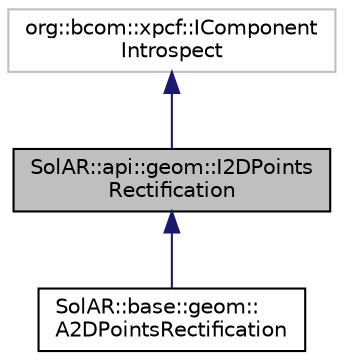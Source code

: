 digraph "SolAR::api::geom::I2DPointsRectification"
{
 // LATEX_PDF_SIZE
  edge [fontname="Helvetica",fontsize="10",labelfontname="Helvetica",labelfontsize="10"];
  node [fontname="Helvetica",fontsize="10",shape=record];
  Node1 [label="SolAR::api::geom::I2DPoints\lRectification",height=0.2,width=0.4,color="black", fillcolor="grey75", style="filled", fontcolor="black",tooltip="Rectify 2D points. UUID: 188e9e9c-6d73-4495-9d9f-3bc5d35c4b43 Just implement the first interface,..."];
  Node2 -> Node1 [dir="back",color="midnightblue",fontsize="10",style="solid",fontname="Helvetica"];
  Node2 [label="org::bcom::xpcf::IComponent\lIntrospect",height=0.2,width=0.4,color="grey75", fillcolor="white", style="filled",tooltip=" "];
  Node1 -> Node3 [dir="back",color="midnightblue",fontsize="10",style="solid",fontname="Helvetica"];
  Node3 [label="SolAR::base::geom::\lA2DPointsRectification",height=0.2,width=0.4,color="black", fillcolor="white", style="filled",URL="$class_sol_a_r_1_1base_1_1geom_1_1_a2_d_points_rectification.html",tooltip=" "];
}
